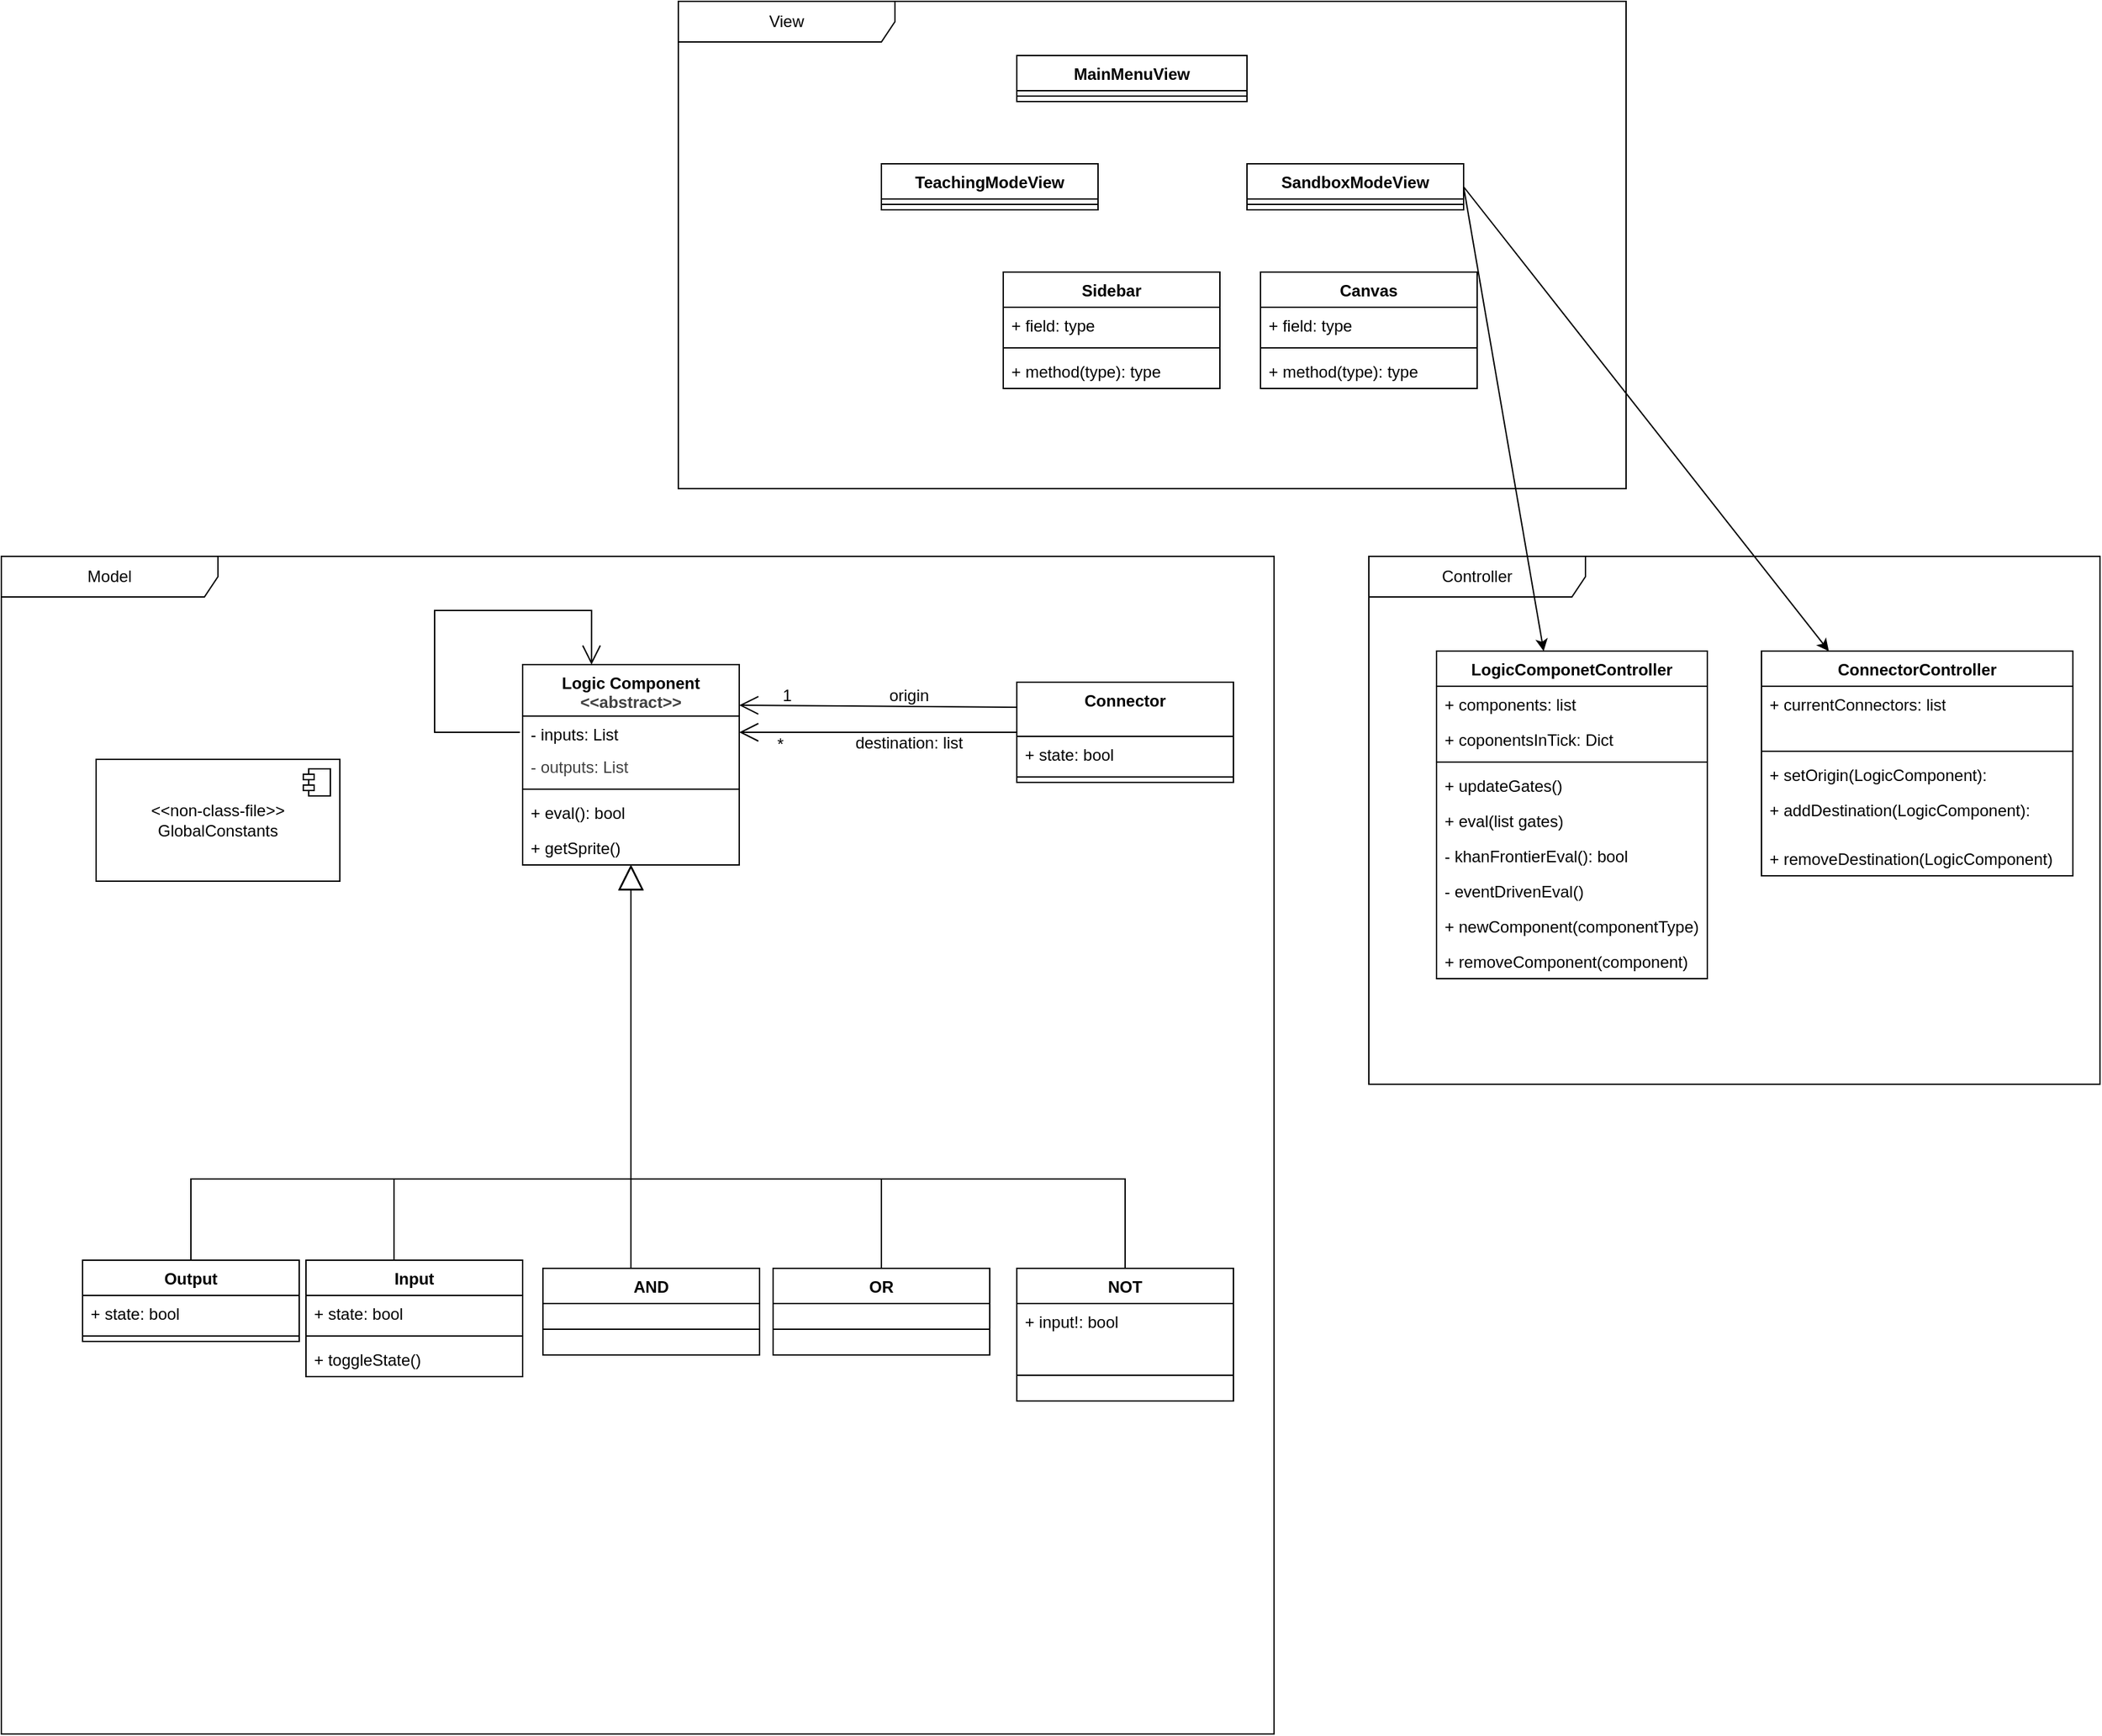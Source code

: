 <mxfile>
    <diagram id="LUwpJlZDlmn8VWZQNu5N" name="Page-1">
        <mxGraphModel dx="669" dy="1759" grid="1" gridSize="10" guides="1" tooltips="1" connect="1" arrows="1" fold="1" page="1" pageScale="1" pageWidth="850" pageHeight="1100" math="0" shadow="0">
            <root>
                <mxCell id="0"/>
                <mxCell id="1" parent="0"/>
                <mxCell id="5" value="" style="endArrow=block;endSize=16;endFill=0;html=1;edgeStyle=orthogonalEdgeStyle;rounded=0;curved=0;" parent="1" source="8" target="25" edge="1">
                    <mxGeometry width="160" relative="1" as="geometry">
                        <mxPoint x="590" y="530" as="sourcePoint"/>
                        <mxPoint x="769.957" y="228.0" as="targetPoint"/>
                        <Array as="points">
                            <mxPoint x="590" y="470"/>
                            <mxPoint x="765" y="470"/>
                        </Array>
                    </mxGeometry>
                </mxCell>
                <mxCell id="8" value="Input" style="swimlane;fontStyle=1;align=center;verticalAlign=top;childLayout=stackLayout;horizontal=1;startSize=26;horizontalStack=0;resizeParent=1;resizeParentMax=0;resizeLast=0;collapsible=1;marginBottom=0;whiteSpace=wrap;html=1;" parent="1" vertex="1">
                    <mxGeometry x="525" y="530" width="160" height="86" as="geometry"/>
                </mxCell>
                <mxCell id="9" value="+ state: bool" style="text;strokeColor=none;fillColor=none;align=left;verticalAlign=top;spacingLeft=4;spacingRight=4;overflow=hidden;rotatable=0;points=[[0,0.5],[1,0.5]];portConstraint=eastwest;whiteSpace=wrap;html=1;" parent="8" vertex="1">
                    <mxGeometry y="26" width="160" height="26" as="geometry"/>
                </mxCell>
                <mxCell id="10" value="" style="line;strokeWidth=1;fillColor=none;align=left;verticalAlign=middle;spacingTop=-1;spacingLeft=3;spacingRight=3;rotatable=0;labelPosition=right;points=[];portConstraint=eastwest;strokeColor=inherit;" parent="8" vertex="1">
                    <mxGeometry y="52" width="160" height="8" as="geometry"/>
                </mxCell>
                <mxCell id="11" value="+ toggleState()" style="text;strokeColor=none;fillColor=none;align=left;verticalAlign=top;spacingLeft=4;spacingRight=4;overflow=hidden;rotatable=0;points=[[0,0.5],[1,0.5]];portConstraint=eastwest;whiteSpace=wrap;html=1;" parent="8" vertex="1">
                    <mxGeometry y="60" width="160" height="26" as="geometry"/>
                </mxCell>
                <mxCell id="12" value="Output" style="swimlane;fontStyle=1;align=center;verticalAlign=top;childLayout=stackLayout;horizontal=1;startSize=26;horizontalStack=0;resizeParent=1;resizeParentMax=0;resizeLast=0;collapsible=1;marginBottom=0;whiteSpace=wrap;html=1;" parent="1" vertex="1">
                    <mxGeometry x="360" y="530" width="160" height="60" as="geometry"/>
                </mxCell>
                <mxCell id="13" value="+ state: bool" style="text;strokeColor=none;fillColor=none;align=left;verticalAlign=top;spacingLeft=4;spacingRight=4;overflow=hidden;rotatable=0;points=[[0,0.5],[1,0.5]];portConstraint=eastwest;whiteSpace=wrap;html=1;" parent="12" vertex="1">
                    <mxGeometry y="26" width="160" height="26" as="geometry"/>
                </mxCell>
                <mxCell id="14" value="" style="line;strokeWidth=1;fillColor=none;align=left;verticalAlign=middle;spacingTop=-1;spacingLeft=3;spacingRight=3;rotatable=0;labelPosition=right;points=[];portConstraint=eastwest;strokeColor=inherit;" parent="12" vertex="1">
                    <mxGeometry y="52" width="160" height="8" as="geometry"/>
                </mxCell>
                <mxCell id="18" value="" style="endArrow=block;endSize=16;endFill=0;html=1;edgeStyle=orthogonalEdgeStyle;rounded=0;" parent="1" source="12" target="25" edge="1">
                    <mxGeometry width="160" relative="1" as="geometry">
                        <mxPoint x="520" y="390" as="sourcePoint"/>
                        <mxPoint x="769.957" y="228.0" as="targetPoint"/>
                        <Array as="points">
                            <mxPoint x="440" y="470"/>
                            <mxPoint x="765" y="470"/>
                        </Array>
                    </mxGeometry>
                </mxCell>
                <mxCell id="tFjuQPNSl8052ZNlTeMt-34" value="" style="endArrow=block;endSize=16;endFill=0;html=1;exitX=0.5;exitY=0;exitDx=0;exitDy=0;rounded=0;edgeStyle=orthogonalEdgeStyle;" parent="1" source="tFjuQPNSl8052ZNlTeMt-31" target="25" edge="1">
                    <mxGeometry width="160" relative="1" as="geometry">
                        <mxPoint x="1168.562" y="569" as="sourcePoint"/>
                        <mxPoint x="769.957" y="228.0" as="targetPoint"/>
                        <Array as="points">
                            <mxPoint x="1130" y="470"/>
                            <mxPoint x="765" y="470"/>
                        </Array>
                    </mxGeometry>
                </mxCell>
                <mxCell id="25" value="&lt;span style=&quot;color: rgb(0, 0, 0);&quot;&gt;Logic Component&lt;/span&gt;&lt;div style=&quot;color: rgb(63, 63, 63); scrollbar-color: rgb(226, 226, 226) rgb(251, 251, 251);&quot;&gt;&amp;lt;&amp;lt;abstract&amp;gt;&amp;gt;&lt;/div&gt;" style="swimlane;fontStyle=1;align=center;verticalAlign=top;childLayout=stackLayout;horizontal=1;startSize=38;horizontalStack=0;resizeParent=1;resizeParentMax=0;resizeLast=0;collapsible=1;marginBottom=0;whiteSpace=wrap;html=1;" parent="1" vertex="1">
                    <mxGeometry x="685" y="90" width="160" height="148" as="geometry"/>
                </mxCell>
                <mxCell id="tFjuQPNSl8052ZNlTeMt-38" value="- inputs: List" style="text;strokeColor=none;fillColor=none;align=left;verticalAlign=top;spacingLeft=4;spacingRight=4;overflow=hidden;rotatable=0;points=[[0,0.5],[1,0.5]];portConstraint=eastwest;whiteSpace=wrap;html=1;" parent="25" vertex="1">
                    <mxGeometry y="38" width="160" height="24" as="geometry"/>
                </mxCell>
                <mxCell id="23" value="&lt;span style=&quot;color: rgb(63, 63, 63);&quot;&gt;- outputs: List&lt;/span&gt;" style="text;strokeColor=none;fillColor=none;align=left;verticalAlign=top;spacingLeft=4;spacingRight=4;overflow=hidden;rotatable=0;points=[[0,0.5],[1,0.5]];portConstraint=eastwest;whiteSpace=wrap;html=1;" parent="25" vertex="1">
                    <mxGeometry y="62" width="160" height="26" as="geometry"/>
                </mxCell>
                <mxCell id="27" value="" style="line;strokeWidth=1;fillColor=none;align=left;verticalAlign=middle;spacingTop=-1;spacingLeft=3;spacingRight=3;rotatable=0;labelPosition=right;points=[];portConstraint=eastwest;strokeColor=inherit;" parent="25" vertex="1">
                    <mxGeometry y="88" width="160" height="8" as="geometry"/>
                </mxCell>
                <mxCell id="tFjuQPNSl8052ZNlTeMt-41" value="+ eval(): bool" style="text;strokeColor=none;fillColor=none;align=left;verticalAlign=top;spacingLeft=4;spacingRight=4;overflow=hidden;rotatable=0;points=[[0,0.5],[1,0.5]];portConstraint=eastwest;whiteSpace=wrap;html=1;" parent="25" vertex="1">
                    <mxGeometry y="96" width="160" height="26" as="geometry"/>
                </mxCell>
                <mxCell id="24" value="+ getSprite()" style="text;strokeColor=none;fillColor=none;align=left;verticalAlign=top;spacingLeft=4;spacingRight=4;overflow=hidden;rotatable=0;points=[[0,0.5],[1,0.5]];portConstraint=eastwest;whiteSpace=wrap;html=1;" parent="25" vertex="1">
                    <mxGeometry y="122" width="160" height="26" as="geometry"/>
                </mxCell>
                <mxCell id="tFjuQPNSl8052ZNlTeMt-51" value="" style="endArrow=open;endFill=1;endSize=12;html=1;entryX=0.318;entryY=0;entryDx=0;entryDy=0;entryPerimeter=0;edgeStyle=orthogonalEdgeStyle;rounded=0;curved=0;" parent="25" target="25" edge="1">
                    <mxGeometry width="160" relative="1" as="geometry">
                        <mxPoint x="-2" y="50" as="sourcePoint"/>
                        <mxPoint x="-305" y="58.63" as="targetPoint"/>
                        <Array as="points">
                            <mxPoint x="-65" y="50"/>
                            <mxPoint x="-65" y="-40"/>
                            <mxPoint x="51" y="-40"/>
                        </Array>
                    </mxGeometry>
                </mxCell>
                <mxCell id="tFjuQPNSl8052ZNlTeMt-49" value="Model" style="shape=umlFrame;whiteSpace=wrap;html=1;pointerEvents=0;recursiveResize=0;container=1;collapsible=0;width=160;" parent="1" vertex="1">
                    <mxGeometry x="300" y="10" width="940" height="870" as="geometry"/>
                </mxCell>
                <mxCell id="31" value="" style="endArrow=open;endFill=1;endSize=12;html=1;exitX=0;exitY=0.25;exitDx=0;exitDy=0;" parent="tFjuQPNSl8052ZNlTeMt-49" source="Kiy71lXaT0EYH4YXisjU-20" edge="1">
                    <mxGeometry width="160" relative="1" as="geometry">
                        <mxPoint x="830" y="110.0" as="sourcePoint"/>
                        <mxPoint x="545" y="110" as="targetPoint"/>
                    </mxGeometry>
                </mxCell>
                <mxCell id="33" value="origin" style="text;html=1;align=center;verticalAlign=middle;resizable=0;points=[];autosize=1;strokeColor=none;fillColor=none;" parent="tFjuQPNSl8052ZNlTeMt-49" vertex="1">
                    <mxGeometry x="645" y="88" width="50" height="30" as="geometry"/>
                </mxCell>
                <mxCell id="35" value="destination: list" style="text;html=1;align=center;verticalAlign=middle;resizable=0;points=[];autosize=1;strokeColor=none;fillColor=none;" parent="tFjuQPNSl8052ZNlTeMt-49" vertex="1">
                    <mxGeometry x="620" y="123" width="100" height="30" as="geometry"/>
                </mxCell>
                <mxCell id="36" value="*" style="text;html=1;align=center;verticalAlign=middle;resizable=0;points=[];autosize=1;strokeColor=none;fillColor=none;" parent="tFjuQPNSl8052ZNlTeMt-49" vertex="1">
                    <mxGeometry x="560" y="124" width="30" height="30" as="geometry"/>
                </mxCell>
                <mxCell id="37" value="&amp;lt;&amp;lt;non-class-file&amp;gt;&amp;gt;&lt;div&gt;GlobalConstants&lt;/div&gt;" style="html=1;dropTarget=0;whiteSpace=wrap;" parent="tFjuQPNSl8052ZNlTeMt-49" vertex="1">
                    <mxGeometry x="70" y="150" width="180" height="90" as="geometry"/>
                </mxCell>
                <mxCell id="38" value="" style="shape=module;jettyWidth=8;jettyHeight=4;" parent="37" vertex="1">
                    <mxGeometry x="1" width="20" height="20" relative="1" as="geometry">
                        <mxPoint x="-27" y="7" as="offset"/>
                    </mxGeometry>
                </mxCell>
                <mxCell id="Kiy71lXaT0EYH4YXisjU-20" value="Connector" style="swimlane;fontStyle=1;align=center;verticalAlign=top;childLayout=stackLayout;horizontal=1;startSize=40;horizontalStack=0;resizeParent=1;resizeParentMax=0;resizeLast=0;collapsible=1;marginBottom=0;whiteSpace=wrap;html=1;" parent="tFjuQPNSl8052ZNlTeMt-49" vertex="1">
                    <mxGeometry x="750" y="93" width="160" height="74" as="geometry"/>
                </mxCell>
                <mxCell id="22" value="+ state: bool" style="text;strokeColor=none;fillColor=none;align=left;verticalAlign=top;spacingLeft=4;spacingRight=4;overflow=hidden;rotatable=0;points=[[0,0.5],[1,0.5]];portConstraint=eastwest;whiteSpace=wrap;html=1;" parent="Kiy71lXaT0EYH4YXisjU-20" vertex="1">
                    <mxGeometry y="40" width="160" height="26" as="geometry"/>
                </mxCell>
                <mxCell id="Kiy71lXaT0EYH4YXisjU-22" value="" style="line;strokeWidth=1;fillColor=none;align=left;verticalAlign=middle;spacingTop=-1;spacingLeft=3;spacingRight=3;rotatable=0;labelPosition=right;points=[];portConstraint=eastwest;strokeColor=inherit;" parent="Kiy71lXaT0EYH4YXisjU-20" vertex="1">
                    <mxGeometry y="66" width="160" height="8" as="geometry"/>
                </mxCell>
                <mxCell id="tFjuQPNSl8052ZNlTeMt-31" value="NOT" style="swimlane;fontStyle=1;align=center;verticalAlign=top;childLayout=stackLayout;horizontal=1;startSize=26;horizontalStack=0;resizeParent=1;resizeParentMax=0;resizeLast=0;collapsible=1;marginBottom=0;whiteSpace=wrap;html=1;" parent="tFjuQPNSl8052ZNlTeMt-49" vertex="1">
                    <mxGeometry x="750" y="526" width="160" height="98" as="geometry"/>
                </mxCell>
                <mxCell id="tFjuQPNSl8052ZNlTeMt-32" value="+ input!: bool" style="text;strokeColor=none;fillColor=none;align=left;verticalAlign=top;spacingLeft=4;spacingRight=4;overflow=hidden;rotatable=0;points=[[0,0.5],[1,0.5]];portConstraint=eastwest;whiteSpace=wrap;html=1;" parent="tFjuQPNSl8052ZNlTeMt-31" vertex="1">
                    <mxGeometry y="26" width="160" height="34" as="geometry"/>
                </mxCell>
                <mxCell id="tFjuQPNSl8052ZNlTeMt-33" value="" style="line;strokeWidth=1;fillColor=none;align=left;verticalAlign=middle;spacingTop=-1;spacingLeft=3;spacingRight=3;rotatable=0;labelPosition=right;points=[];portConstraint=eastwest;strokeColor=inherit;" parent="tFjuQPNSl8052ZNlTeMt-31" vertex="1">
                    <mxGeometry y="60" width="160" height="38" as="geometry"/>
                </mxCell>
                <mxCell id="tFjuQPNSl8052ZNlTeMt-20" value="AND" style="swimlane;fontStyle=1;align=center;verticalAlign=top;childLayout=stackLayout;horizontal=1;startSize=26;horizontalStack=0;resizeParent=1;resizeParentMax=0;resizeLast=0;collapsible=1;marginBottom=0;whiteSpace=wrap;html=1;" parent="tFjuQPNSl8052ZNlTeMt-49" vertex="1">
                    <mxGeometry x="400" y="526" width="160" height="64" as="geometry"/>
                </mxCell>
                <mxCell id="tFjuQPNSl8052ZNlTeMt-22" value="" style="line;strokeWidth=1;fillColor=none;align=left;verticalAlign=middle;spacingTop=-1;spacingLeft=3;spacingRight=3;rotatable=0;labelPosition=right;points=[];portConstraint=eastwest;strokeColor=inherit;" parent="tFjuQPNSl8052ZNlTeMt-20" vertex="1">
                    <mxGeometry y="26" width="160" height="38" as="geometry"/>
                </mxCell>
                <mxCell id="tFjuQPNSl8052ZNlTeMt-27" value="OR" style="swimlane;fontStyle=1;align=center;verticalAlign=top;childLayout=stackLayout;horizontal=1;startSize=26;horizontalStack=0;resizeParent=1;resizeParentMax=0;resizeLast=0;collapsible=1;marginBottom=0;whiteSpace=wrap;html=1;" parent="tFjuQPNSl8052ZNlTeMt-49" vertex="1">
                    <mxGeometry x="570" y="526" width="160" height="64" as="geometry"/>
                </mxCell>
                <mxCell id="tFjuQPNSl8052ZNlTeMt-29" value="" style="line;strokeWidth=1;fillColor=none;align=left;verticalAlign=middle;spacingTop=-1;spacingLeft=3;spacingRight=3;rotatable=0;labelPosition=right;points=[];portConstraint=eastwest;strokeColor=inherit;" parent="tFjuQPNSl8052ZNlTeMt-27" vertex="1">
                    <mxGeometry y="26" width="160" height="38" as="geometry"/>
                </mxCell>
                <mxCell id="32" value="1" style="text;html=1;align=center;verticalAlign=middle;resizable=0;points=[];autosize=1;strokeColor=none;fillColor=none;" parent="1" vertex="1">
                    <mxGeometry x="865" y="98" width="30" height="30" as="geometry"/>
                </mxCell>
                <mxCell id="34" value="" style="endArrow=open;endFill=1;endSize=12;html=1;entryX=1;entryY=0.5;entryDx=0;entryDy=0;" parent="1" source="Kiy71lXaT0EYH4YXisjU-20" target="tFjuQPNSl8052ZNlTeMt-38" edge="1">
                    <mxGeometry width="160" relative="1" as="geometry">
                        <mxPoint x="1125" y="162.0" as="sourcePoint"/>
                        <mxPoint x="840" y="162" as="targetPoint"/>
                    </mxGeometry>
                </mxCell>
                <mxCell id="39" value="Controller" style="shape=umlFrame;whiteSpace=wrap;html=1;pointerEvents=0;recursiveResize=0;container=1;collapsible=0;width=160;" parent="1" vertex="1">
                    <mxGeometry x="1310" y="10" width="540" height="390" as="geometry"/>
                </mxCell>
                <mxCell id="tFjuQPNSl8052ZNlTeMt-56" value="ConnectorController" style="swimlane;fontStyle=1;align=center;verticalAlign=top;childLayout=stackLayout;horizontal=1;startSize=26;horizontalStack=0;resizeParent=1;resizeParentMax=0;resizeLast=0;collapsible=1;marginBottom=0;whiteSpace=wrap;html=1;" parent="39" vertex="1">
                    <mxGeometry x="290" y="70" width="230" height="166" as="geometry"/>
                </mxCell>
                <mxCell id="tFjuQPNSl8052ZNlTeMt-65" value="+ currentConnectors: list" style="text;strokeColor=none;fillColor=none;align=left;verticalAlign=top;spacingLeft=4;spacingRight=4;overflow=hidden;rotatable=0;points=[[0,0.5],[1,0.5]];portConstraint=eastwest;whiteSpace=wrap;html=1;" parent="tFjuQPNSl8052ZNlTeMt-56" vertex="1">
                    <mxGeometry y="26" width="230" height="44" as="geometry"/>
                </mxCell>
                <mxCell id="tFjuQPNSl8052ZNlTeMt-59" value="" style="line;strokeWidth=1;fillColor=none;align=left;verticalAlign=middle;spacingTop=-1;spacingLeft=3;spacingRight=3;rotatable=0;labelPosition=right;points=[];portConstraint=eastwest;strokeColor=inherit;" parent="tFjuQPNSl8052ZNlTeMt-56" vertex="1">
                    <mxGeometry y="70" width="230" height="8" as="geometry"/>
                </mxCell>
                <mxCell id="tFjuQPNSl8052ZNlTeMt-66" value="+ setOrigin(&lt;span style=&quot;color: rgb(0, 0, 0);&quot;&gt;LogicComponent&lt;/span&gt;):&amp;nbsp;" style="text;strokeColor=none;fillColor=none;align=left;verticalAlign=top;spacingLeft=4;spacingRight=4;overflow=hidden;rotatable=0;points=[[0,0.5],[1,0.5]];portConstraint=eastwest;whiteSpace=wrap;html=1;" parent="tFjuQPNSl8052ZNlTeMt-56" vertex="1">
                    <mxGeometry y="78" width="230" height="26" as="geometry"/>
                </mxCell>
                <mxCell id="tFjuQPNSl8052ZNlTeMt-67" value="+ addDestination(&lt;span style=&quot;color: rgb(0, 0, 0);&quot;&gt;LogicComponent&lt;/span&gt;):&amp;nbsp;" style="text;strokeColor=none;fillColor=none;align=left;verticalAlign=top;spacingLeft=4;spacingRight=4;overflow=hidden;rotatable=0;points=[[0,0.5],[1,0.5]];portConstraint=eastwest;whiteSpace=wrap;html=1;" parent="tFjuQPNSl8052ZNlTeMt-56" vertex="1">
                    <mxGeometry y="104" width="230" height="36" as="geometry"/>
                </mxCell>
                <mxCell id="tFjuQPNSl8052ZNlTeMt-68" value="+ removeDestination(&lt;span style=&quot;color: rgb(0, 0, 0);&quot;&gt;LogicComponent)&lt;/span&gt;" style="text;strokeColor=none;fillColor=none;align=left;verticalAlign=top;spacingLeft=4;spacingRight=4;overflow=hidden;rotatable=0;points=[[0,0.5],[1,0.5]];portConstraint=eastwest;whiteSpace=wrap;html=1;" parent="tFjuQPNSl8052ZNlTeMt-56" vertex="1">
                    <mxGeometry y="140" width="230" height="26" as="geometry"/>
                </mxCell>
                <mxCell id="48" value="LogicComponetController" style="swimlane;fontStyle=1;align=center;verticalAlign=top;childLayout=stackLayout;horizontal=1;startSize=26;horizontalStack=0;resizeParent=1;resizeParentMax=0;resizeLast=0;collapsible=1;marginBottom=0;whiteSpace=wrap;html=1;" parent="39" vertex="1">
                    <mxGeometry x="50" y="70" width="200" height="242" as="geometry"/>
                </mxCell>
                <mxCell id="49" value="+ components: list" style="text;strokeColor=none;fillColor=none;align=left;verticalAlign=top;spacingLeft=4;spacingRight=4;overflow=hidden;rotatable=0;points=[[0,0.5],[1,0.5]];portConstraint=eastwest;whiteSpace=wrap;html=1;" parent="48" vertex="1">
                    <mxGeometry y="26" width="200" height="26" as="geometry"/>
                </mxCell>
                <mxCell id="52" value="+ coponentsInTick: Dict" style="text;strokeColor=none;fillColor=none;align=left;verticalAlign=top;spacingLeft=4;spacingRight=4;overflow=hidden;rotatable=0;points=[[0,0.5],[1,0.5]];portConstraint=eastwest;whiteSpace=wrap;html=1;" parent="48" vertex="1">
                    <mxGeometry y="52" width="200" height="26" as="geometry"/>
                </mxCell>
                <mxCell id="50" value="" style="line;strokeWidth=1;fillColor=none;align=left;verticalAlign=middle;spacingTop=-1;spacingLeft=3;spacingRight=3;rotatable=0;labelPosition=right;points=[];portConstraint=eastwest;strokeColor=inherit;" parent="48" vertex="1">
                    <mxGeometry y="78" width="200" height="8" as="geometry"/>
                </mxCell>
                <mxCell id="51" value="+ updateGates()" style="text;strokeColor=none;fillColor=none;align=left;verticalAlign=top;spacingLeft=4;spacingRight=4;overflow=hidden;rotatable=0;points=[[0,0.5],[1,0.5]];portConstraint=eastwest;whiteSpace=wrap;html=1;" parent="48" vertex="1">
                    <mxGeometry y="86" width="200" height="26" as="geometry"/>
                </mxCell>
                <mxCell id="53" value="+ eval(list gates)" style="text;strokeColor=none;fillColor=none;align=left;verticalAlign=top;spacingLeft=4;spacingRight=4;overflow=hidden;rotatable=0;points=[[0,0.5],[1,0.5]];portConstraint=eastwest;whiteSpace=wrap;html=1;" parent="48" vertex="1">
                    <mxGeometry y="112" width="200" height="26" as="geometry"/>
                </mxCell>
                <mxCell id="54" value="- khanFrontierEval(): bool" style="text;strokeColor=none;fillColor=none;align=left;verticalAlign=top;spacingLeft=4;spacingRight=4;overflow=hidden;rotatable=0;points=[[0,0.5],[1,0.5]];portConstraint=eastwest;whiteSpace=wrap;html=1;" parent="48" vertex="1">
                    <mxGeometry y="138" width="200" height="26" as="geometry"/>
                </mxCell>
                <mxCell id="55" value="- eventDrivenEval()" style="text;strokeColor=none;fillColor=none;align=left;verticalAlign=top;spacingLeft=4;spacingRight=4;overflow=hidden;rotatable=0;points=[[0,0.5],[1,0.5]];portConstraint=eastwest;whiteSpace=wrap;html=1;" parent="48" vertex="1">
                    <mxGeometry y="164" width="200" height="26" as="geometry"/>
                </mxCell>
                <mxCell id="56" value="+ newComponent(componentType)" style="text;strokeColor=none;fillColor=none;align=left;verticalAlign=top;spacingLeft=4;spacingRight=4;overflow=hidden;rotatable=0;points=[[0,0.5],[1,0.5]];portConstraint=eastwest;whiteSpace=wrap;html=1;" parent="48" vertex="1">
                    <mxGeometry y="190" width="200" height="26" as="geometry"/>
                </mxCell>
                <mxCell id="58" value="+ removeComponent(component)" style="text;strokeColor=none;fillColor=none;align=left;verticalAlign=top;spacingLeft=4;spacingRight=4;overflow=hidden;rotatable=0;points=[[0,0.5],[1,0.5]];portConstraint=eastwest;whiteSpace=wrap;html=1;" parent="48" vertex="1">
                    <mxGeometry y="216" width="200" height="26" as="geometry"/>
                </mxCell>
                <mxCell id="59" value="View" style="shape=umlFrame;whiteSpace=wrap;html=1;pointerEvents=0;recursiveResize=0;container=1;collapsible=0;width=160;" parent="1" vertex="1">
                    <mxGeometry x="800" y="-400" width="700" height="360" as="geometry"/>
                </mxCell>
                <mxCell id="60" value="MainMenuView" style="swimlane;fontStyle=1;align=center;verticalAlign=top;childLayout=stackLayout;horizontal=1;startSize=26;horizontalStack=0;resizeParent=1;resizeParentMax=0;resizeLast=0;collapsible=1;marginBottom=0;whiteSpace=wrap;html=1;" parent="59" vertex="1">
                    <mxGeometry x="250" y="40" width="170" height="34" as="geometry"/>
                </mxCell>
                <mxCell id="62" value="" style="line;strokeWidth=1;fillColor=none;align=left;verticalAlign=middle;spacingTop=-1;spacingLeft=3;spacingRight=3;rotatable=0;labelPosition=right;points=[];portConstraint=eastwest;strokeColor=inherit;" parent="60" vertex="1">
                    <mxGeometry y="26" width="170" height="8" as="geometry"/>
                </mxCell>
                <mxCell id="64" value="SandboxModeView" style="swimlane;fontStyle=1;align=center;verticalAlign=top;childLayout=stackLayout;horizontal=1;startSize=26;horizontalStack=0;resizeParent=1;resizeParentMax=0;resizeLast=0;collapsible=1;marginBottom=0;whiteSpace=wrap;html=1;" parent="59" vertex="1">
                    <mxGeometry x="420" y="120" width="160" height="34" as="geometry"/>
                </mxCell>
                <mxCell id="66" value="" style="line;strokeWidth=1;fillColor=none;align=left;verticalAlign=middle;spacingTop=-1;spacingLeft=3;spacingRight=3;rotatable=0;labelPosition=right;points=[];portConstraint=eastwest;strokeColor=inherit;" parent="64" vertex="1">
                    <mxGeometry y="26" width="160" height="8" as="geometry"/>
                </mxCell>
                <mxCell id="76" value="TeachingModeView" style="swimlane;fontStyle=1;align=center;verticalAlign=top;childLayout=stackLayout;horizontal=1;startSize=26;horizontalStack=0;resizeParent=1;resizeParentMax=0;resizeLast=0;collapsible=1;marginBottom=0;whiteSpace=wrap;html=1;" parent="59" vertex="1">
                    <mxGeometry x="150" y="120" width="160" height="34" as="geometry"/>
                </mxCell>
                <mxCell id="78" value="" style="line;strokeWidth=1;fillColor=none;align=left;verticalAlign=middle;spacingTop=-1;spacingLeft=3;spacingRight=3;rotatable=0;labelPosition=right;points=[];portConstraint=eastwest;strokeColor=inherit;" parent="76" vertex="1">
                    <mxGeometry y="26" width="160" height="8" as="geometry"/>
                </mxCell>
                <mxCell id="80" value="Canvas" style="swimlane;fontStyle=1;align=center;verticalAlign=top;childLayout=stackLayout;horizontal=1;startSize=26;horizontalStack=0;resizeParent=1;resizeParentMax=0;resizeLast=0;collapsible=1;marginBottom=0;whiteSpace=wrap;html=1;" parent="59" vertex="1">
                    <mxGeometry x="430" y="200" width="160" height="86" as="geometry"/>
                </mxCell>
                <mxCell id="81" value="+ field: type" style="text;strokeColor=none;fillColor=none;align=left;verticalAlign=top;spacingLeft=4;spacingRight=4;overflow=hidden;rotatable=0;points=[[0,0.5],[1,0.5]];portConstraint=eastwest;whiteSpace=wrap;html=1;" parent="80" vertex="1">
                    <mxGeometry y="26" width="160" height="26" as="geometry"/>
                </mxCell>
                <mxCell id="82" value="" style="line;strokeWidth=1;fillColor=none;align=left;verticalAlign=middle;spacingTop=-1;spacingLeft=3;spacingRight=3;rotatable=0;labelPosition=right;points=[];portConstraint=eastwest;strokeColor=inherit;" parent="80" vertex="1">
                    <mxGeometry y="52" width="160" height="8" as="geometry"/>
                </mxCell>
                <mxCell id="83" value="+ method(type): type" style="text;strokeColor=none;fillColor=none;align=left;verticalAlign=top;spacingLeft=4;spacingRight=4;overflow=hidden;rotatable=0;points=[[0,0.5],[1,0.5]];portConstraint=eastwest;whiteSpace=wrap;html=1;" parent="80" vertex="1">
                    <mxGeometry y="60" width="160" height="26" as="geometry"/>
                </mxCell>
                <mxCell id="84" value="Sidebar" style="swimlane;fontStyle=1;align=center;verticalAlign=top;childLayout=stackLayout;horizontal=1;startSize=26;horizontalStack=0;resizeParent=1;resizeParentMax=0;resizeLast=0;collapsible=1;marginBottom=0;whiteSpace=wrap;html=1;" parent="59" vertex="1">
                    <mxGeometry x="240" y="200" width="160" height="86" as="geometry"/>
                </mxCell>
                <mxCell id="85" value="+ field: type" style="text;strokeColor=none;fillColor=none;align=left;verticalAlign=top;spacingLeft=4;spacingRight=4;overflow=hidden;rotatable=0;points=[[0,0.5],[1,0.5]];portConstraint=eastwest;whiteSpace=wrap;html=1;" parent="84" vertex="1">
                    <mxGeometry y="26" width="160" height="26" as="geometry"/>
                </mxCell>
                <mxCell id="86" value="" style="line;strokeWidth=1;fillColor=none;align=left;verticalAlign=middle;spacingTop=-1;spacingLeft=3;spacingRight=3;rotatable=0;labelPosition=right;points=[];portConstraint=eastwest;strokeColor=inherit;" parent="84" vertex="1">
                    <mxGeometry y="52" width="160" height="8" as="geometry"/>
                </mxCell>
                <mxCell id="87" value="+ method(type): type" style="text;strokeColor=none;fillColor=none;align=left;verticalAlign=top;spacingLeft=4;spacingRight=4;overflow=hidden;rotatable=0;points=[[0,0.5],[1,0.5]];portConstraint=eastwest;whiteSpace=wrap;html=1;" parent="84" vertex="1">
                    <mxGeometry y="60" width="160" height="26" as="geometry"/>
                </mxCell>
                <mxCell id="88" style="edgeStyle=none;html=1;exitX=1;exitY=0.5;exitDx=0;exitDy=0;" parent="1" source="64" target="48" edge="1">
                    <mxGeometry relative="1" as="geometry"/>
                </mxCell>
                <mxCell id="89" style="edgeStyle=none;html=1;exitX=1;exitY=0.5;exitDx=0;exitDy=0;" parent="1" source="64" target="tFjuQPNSl8052ZNlTeMt-56" edge="1">
                    <mxGeometry relative="1" as="geometry"/>
                </mxCell>
                <mxCell id="tFjuQPNSl8052ZNlTeMt-30" value="" style="endArrow=block;endSize=16;endFill=0;html=1;exitX=0.5;exitY=0;exitDx=0;exitDy=0;rounded=0;edgeStyle=orthogonalEdgeStyle;" parent="1" source="tFjuQPNSl8052ZNlTeMt-27" target="25" edge="1">
                    <mxGeometry width="160" relative="1" as="geometry">
                        <mxPoint x="1068.562" y="657" as="sourcePoint"/>
                        <mxPoint x="860.0" y="470.0" as="targetPoint"/>
                        <Array as="points">
                            <mxPoint x="950" y="470"/>
                            <mxPoint x="765" y="470"/>
                        </Array>
                    </mxGeometry>
                </mxCell>
                <mxCell id="tFjuQPNSl8052ZNlTeMt-23" value="" style="endArrow=block;endSize=16;endFill=0;html=1;exitX=0.5;exitY=0;exitDx=0;exitDy=0;rounded=0;edgeStyle=orthogonalEdgeStyle;" parent="1" source="tFjuQPNSl8052ZNlTeMt-20" target="25" edge="1">
                    <mxGeometry width="160" relative="1" as="geometry">
                        <mxPoint x="883.562" y="649" as="sourcePoint"/>
                        <mxPoint x="860.0" y="470.0" as="targetPoint"/>
                        <Array as="points">
                            <mxPoint x="765" y="536"/>
                        </Array>
                    </mxGeometry>
                </mxCell>
            </root>
        </mxGraphModel>
    </diagram>
</mxfile>